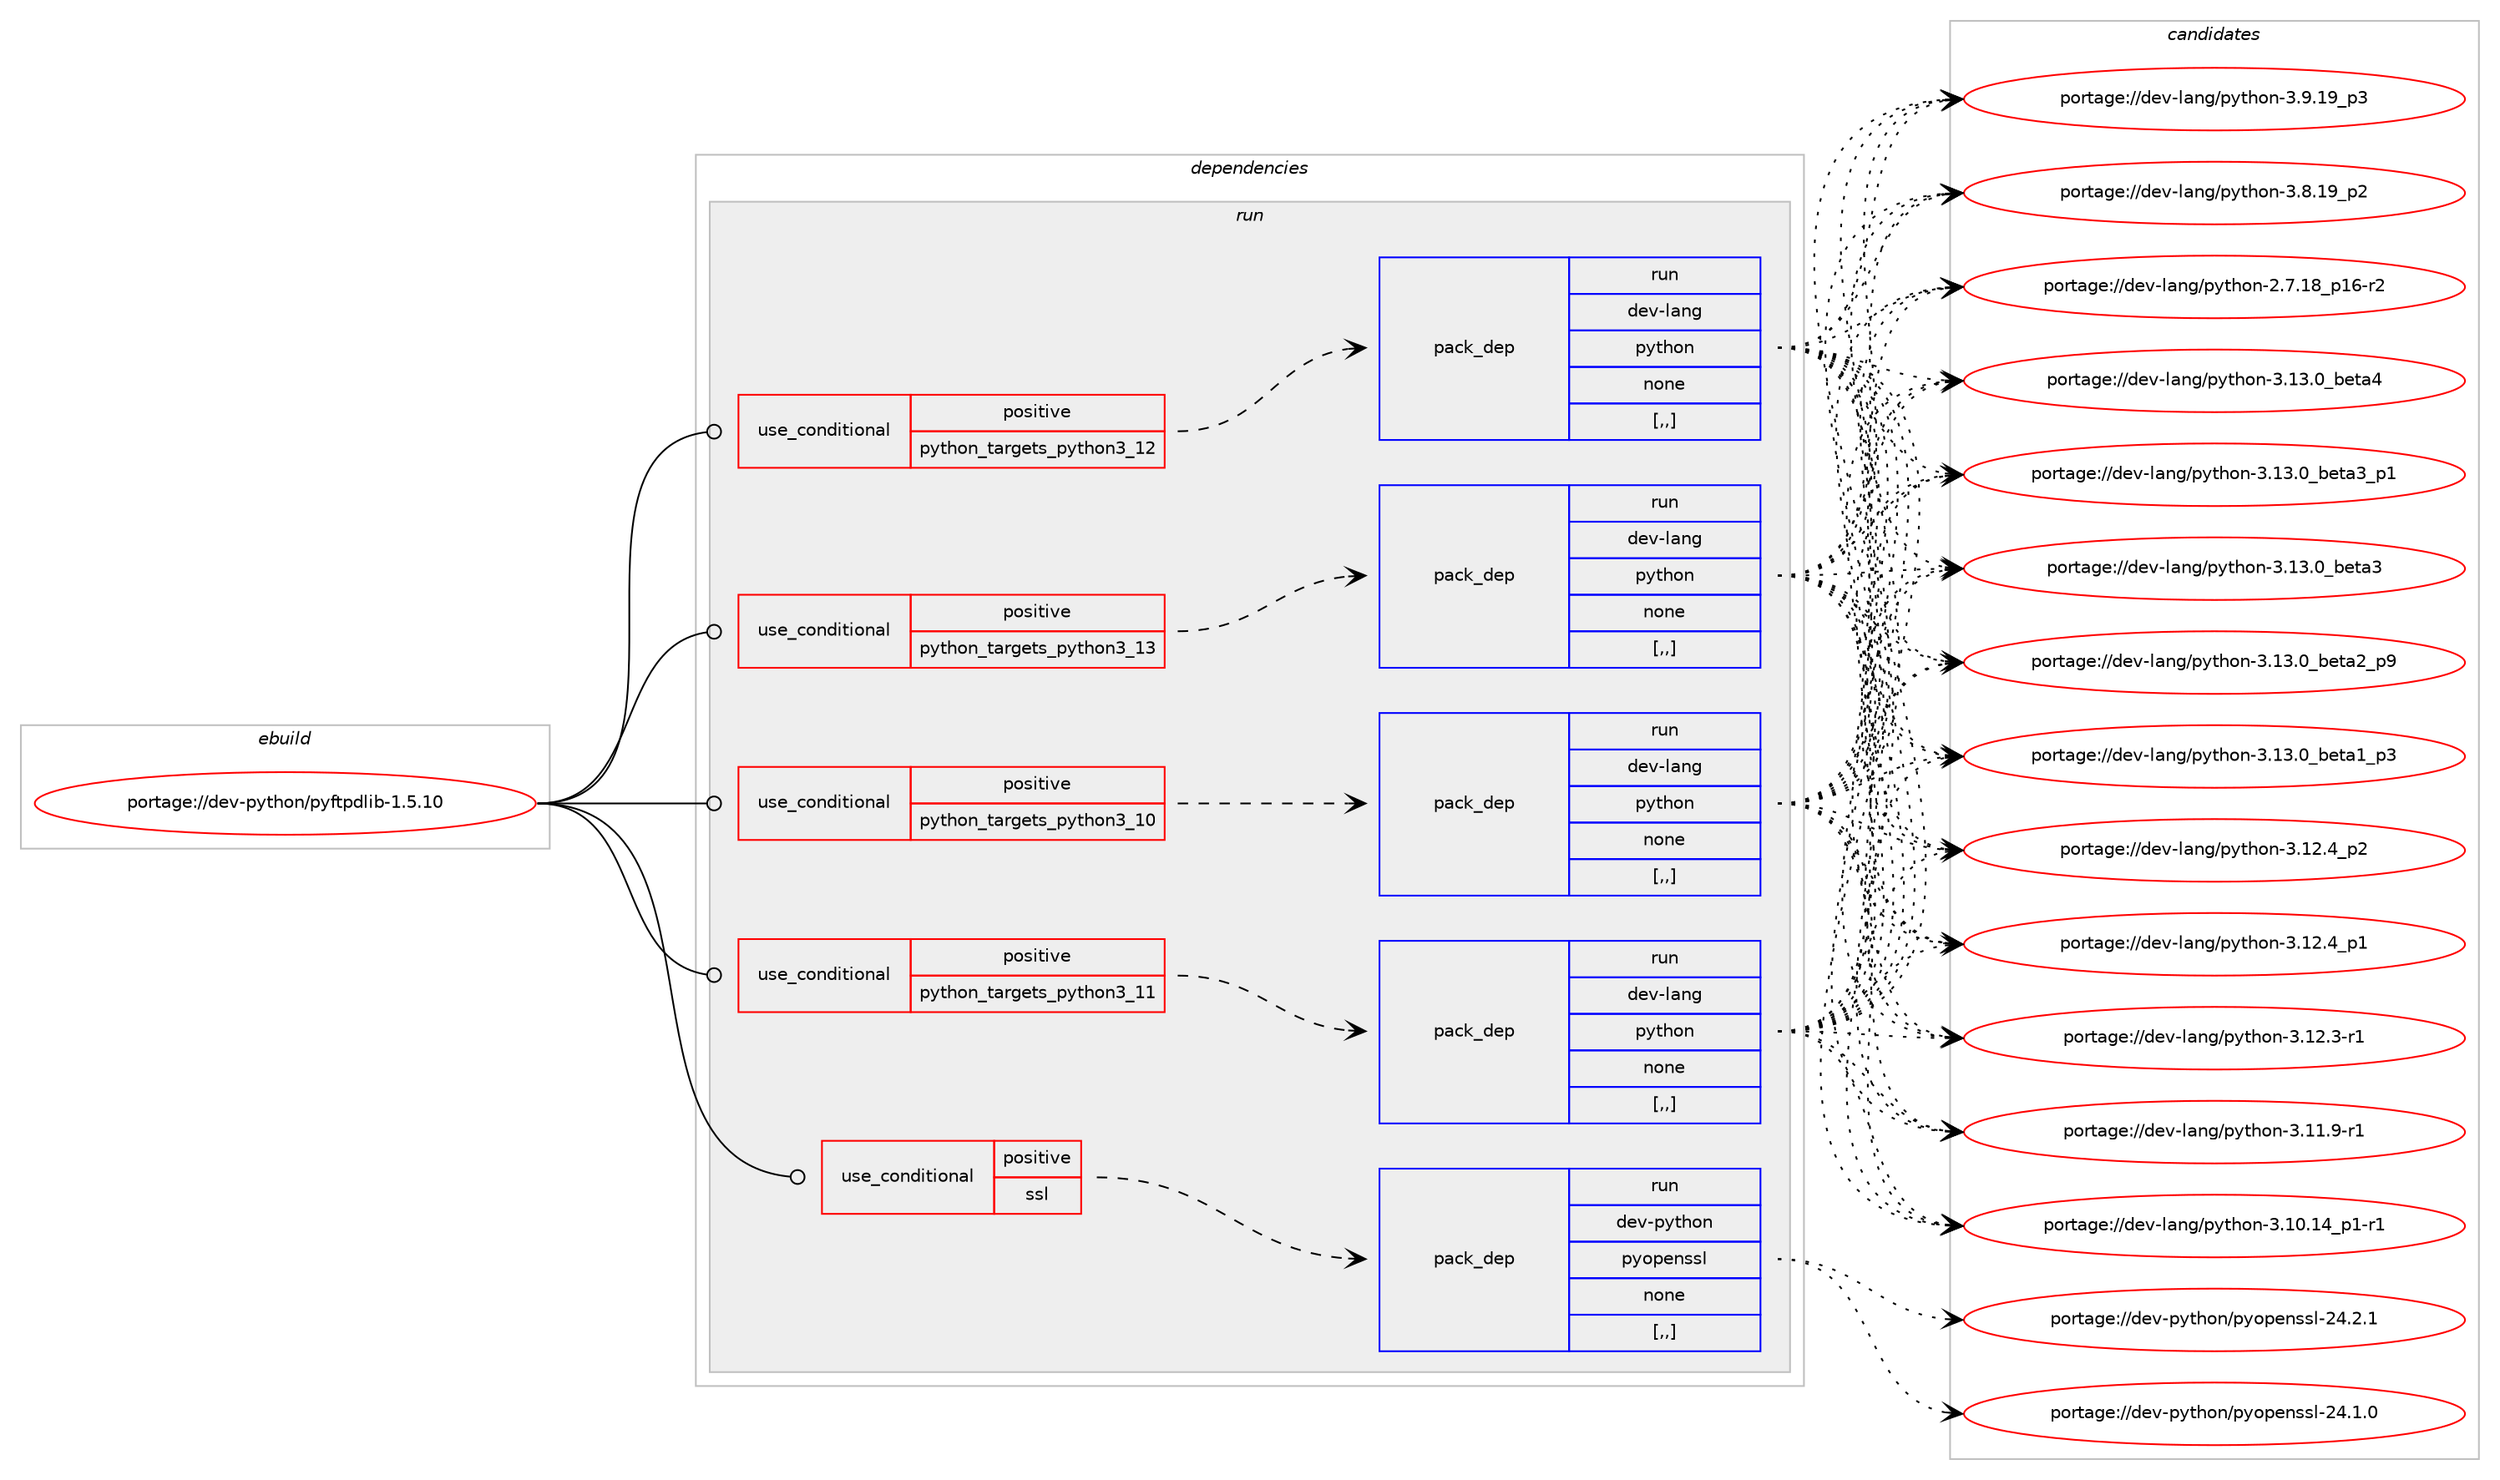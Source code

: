 digraph prolog {

# *************
# Graph options
# *************

newrank=true;
concentrate=true;
compound=true;
graph [rankdir=LR,fontname=Helvetica,fontsize=10,ranksep=1.5];#, ranksep=2.5, nodesep=0.2];
edge  [arrowhead=vee];
node  [fontname=Helvetica,fontsize=10];

# **********
# The ebuild
# **********

subgraph cluster_leftcol {
color=gray;
label=<<i>ebuild</i>>;
id [label="portage://dev-python/pyftpdlib-1.5.10", color=red, width=4, href="../dev-python/pyftpdlib-1.5.10.svg"];
}

# ****************
# The dependencies
# ****************

subgraph cluster_midcol {
color=gray;
label=<<i>dependencies</i>>;
subgraph cluster_compile {
fillcolor="#eeeeee";
style=filled;
label=<<i>compile</i>>;
}
subgraph cluster_compileandrun {
fillcolor="#eeeeee";
style=filled;
label=<<i>compile and run</i>>;
}
subgraph cluster_run {
fillcolor="#eeeeee";
style=filled;
label=<<i>run</i>>;
subgraph cond37232 {
dependency157424 [label=<<TABLE BORDER="0" CELLBORDER="1" CELLSPACING="0" CELLPADDING="4"><TR><TD ROWSPAN="3" CELLPADDING="10">use_conditional</TD></TR><TR><TD>positive</TD></TR><TR><TD>python_targets_python3_10</TD></TR></TABLE>>, shape=none, color=red];
subgraph pack118937 {
dependency157425 [label=<<TABLE BORDER="0" CELLBORDER="1" CELLSPACING="0" CELLPADDING="4" WIDTH="220"><TR><TD ROWSPAN="6" CELLPADDING="30">pack_dep</TD></TR><TR><TD WIDTH="110">run</TD></TR><TR><TD>dev-lang</TD></TR><TR><TD>python</TD></TR><TR><TD>none</TD></TR><TR><TD>[,,]</TD></TR></TABLE>>, shape=none, color=blue];
}
dependency157424:e -> dependency157425:w [weight=20,style="dashed",arrowhead="vee"];
}
id:e -> dependency157424:w [weight=20,style="solid",arrowhead="odot"];
subgraph cond37233 {
dependency157426 [label=<<TABLE BORDER="0" CELLBORDER="1" CELLSPACING="0" CELLPADDING="4"><TR><TD ROWSPAN="3" CELLPADDING="10">use_conditional</TD></TR><TR><TD>positive</TD></TR><TR><TD>python_targets_python3_11</TD></TR></TABLE>>, shape=none, color=red];
subgraph pack118938 {
dependency157427 [label=<<TABLE BORDER="0" CELLBORDER="1" CELLSPACING="0" CELLPADDING="4" WIDTH="220"><TR><TD ROWSPAN="6" CELLPADDING="30">pack_dep</TD></TR><TR><TD WIDTH="110">run</TD></TR><TR><TD>dev-lang</TD></TR><TR><TD>python</TD></TR><TR><TD>none</TD></TR><TR><TD>[,,]</TD></TR></TABLE>>, shape=none, color=blue];
}
dependency157426:e -> dependency157427:w [weight=20,style="dashed",arrowhead="vee"];
}
id:e -> dependency157426:w [weight=20,style="solid",arrowhead="odot"];
subgraph cond37234 {
dependency157428 [label=<<TABLE BORDER="0" CELLBORDER="1" CELLSPACING="0" CELLPADDING="4"><TR><TD ROWSPAN="3" CELLPADDING="10">use_conditional</TD></TR><TR><TD>positive</TD></TR><TR><TD>python_targets_python3_12</TD></TR></TABLE>>, shape=none, color=red];
subgraph pack118939 {
dependency157429 [label=<<TABLE BORDER="0" CELLBORDER="1" CELLSPACING="0" CELLPADDING="4" WIDTH="220"><TR><TD ROWSPAN="6" CELLPADDING="30">pack_dep</TD></TR><TR><TD WIDTH="110">run</TD></TR><TR><TD>dev-lang</TD></TR><TR><TD>python</TD></TR><TR><TD>none</TD></TR><TR><TD>[,,]</TD></TR></TABLE>>, shape=none, color=blue];
}
dependency157428:e -> dependency157429:w [weight=20,style="dashed",arrowhead="vee"];
}
id:e -> dependency157428:w [weight=20,style="solid",arrowhead="odot"];
subgraph cond37235 {
dependency157430 [label=<<TABLE BORDER="0" CELLBORDER="1" CELLSPACING="0" CELLPADDING="4"><TR><TD ROWSPAN="3" CELLPADDING="10">use_conditional</TD></TR><TR><TD>positive</TD></TR><TR><TD>python_targets_python3_13</TD></TR></TABLE>>, shape=none, color=red];
subgraph pack118940 {
dependency157431 [label=<<TABLE BORDER="0" CELLBORDER="1" CELLSPACING="0" CELLPADDING="4" WIDTH="220"><TR><TD ROWSPAN="6" CELLPADDING="30">pack_dep</TD></TR><TR><TD WIDTH="110">run</TD></TR><TR><TD>dev-lang</TD></TR><TR><TD>python</TD></TR><TR><TD>none</TD></TR><TR><TD>[,,]</TD></TR></TABLE>>, shape=none, color=blue];
}
dependency157430:e -> dependency157431:w [weight=20,style="dashed",arrowhead="vee"];
}
id:e -> dependency157430:w [weight=20,style="solid",arrowhead="odot"];
subgraph cond37236 {
dependency157432 [label=<<TABLE BORDER="0" CELLBORDER="1" CELLSPACING="0" CELLPADDING="4"><TR><TD ROWSPAN="3" CELLPADDING="10">use_conditional</TD></TR><TR><TD>positive</TD></TR><TR><TD>ssl</TD></TR></TABLE>>, shape=none, color=red];
subgraph pack118941 {
dependency157433 [label=<<TABLE BORDER="0" CELLBORDER="1" CELLSPACING="0" CELLPADDING="4" WIDTH="220"><TR><TD ROWSPAN="6" CELLPADDING="30">pack_dep</TD></TR><TR><TD WIDTH="110">run</TD></TR><TR><TD>dev-python</TD></TR><TR><TD>pyopenssl</TD></TR><TR><TD>none</TD></TR><TR><TD>[,,]</TD></TR></TABLE>>, shape=none, color=blue];
}
dependency157432:e -> dependency157433:w [weight=20,style="dashed",arrowhead="vee"];
}
id:e -> dependency157432:w [weight=20,style="solid",arrowhead="odot"];
}
}

# **************
# The candidates
# **************

subgraph cluster_choices {
rank=same;
color=gray;
label=<<i>candidates</i>>;

subgraph choice118937 {
color=black;
nodesep=1;
choice1001011184510897110103471121211161041111104551464951464895981011169752 [label="portage://dev-lang/python-3.13.0_beta4", color=red, width=4,href="../dev-lang/python-3.13.0_beta4.svg"];
choice10010111845108971101034711212111610411111045514649514648959810111697519511249 [label="portage://dev-lang/python-3.13.0_beta3_p1", color=red, width=4,href="../dev-lang/python-3.13.0_beta3_p1.svg"];
choice1001011184510897110103471121211161041111104551464951464895981011169751 [label="portage://dev-lang/python-3.13.0_beta3", color=red, width=4,href="../dev-lang/python-3.13.0_beta3.svg"];
choice10010111845108971101034711212111610411111045514649514648959810111697509511257 [label="portage://dev-lang/python-3.13.0_beta2_p9", color=red, width=4,href="../dev-lang/python-3.13.0_beta2_p9.svg"];
choice10010111845108971101034711212111610411111045514649514648959810111697499511251 [label="portage://dev-lang/python-3.13.0_beta1_p3", color=red, width=4,href="../dev-lang/python-3.13.0_beta1_p3.svg"];
choice100101118451089711010347112121116104111110455146495046529511250 [label="portage://dev-lang/python-3.12.4_p2", color=red, width=4,href="../dev-lang/python-3.12.4_p2.svg"];
choice100101118451089711010347112121116104111110455146495046529511249 [label="portage://dev-lang/python-3.12.4_p1", color=red, width=4,href="../dev-lang/python-3.12.4_p1.svg"];
choice100101118451089711010347112121116104111110455146495046514511449 [label="portage://dev-lang/python-3.12.3-r1", color=red, width=4,href="../dev-lang/python-3.12.3-r1.svg"];
choice100101118451089711010347112121116104111110455146494946574511449 [label="portage://dev-lang/python-3.11.9-r1", color=red, width=4,href="../dev-lang/python-3.11.9-r1.svg"];
choice100101118451089711010347112121116104111110455146494846495295112494511449 [label="portage://dev-lang/python-3.10.14_p1-r1", color=red, width=4,href="../dev-lang/python-3.10.14_p1-r1.svg"];
choice100101118451089711010347112121116104111110455146574649579511251 [label="portage://dev-lang/python-3.9.19_p3", color=red, width=4,href="../dev-lang/python-3.9.19_p3.svg"];
choice100101118451089711010347112121116104111110455146564649579511250 [label="portage://dev-lang/python-3.8.19_p2", color=red, width=4,href="../dev-lang/python-3.8.19_p2.svg"];
choice100101118451089711010347112121116104111110455046554649569511249544511450 [label="portage://dev-lang/python-2.7.18_p16-r2", color=red, width=4,href="../dev-lang/python-2.7.18_p16-r2.svg"];
dependency157425:e -> choice1001011184510897110103471121211161041111104551464951464895981011169752:w [style=dotted,weight="100"];
dependency157425:e -> choice10010111845108971101034711212111610411111045514649514648959810111697519511249:w [style=dotted,weight="100"];
dependency157425:e -> choice1001011184510897110103471121211161041111104551464951464895981011169751:w [style=dotted,weight="100"];
dependency157425:e -> choice10010111845108971101034711212111610411111045514649514648959810111697509511257:w [style=dotted,weight="100"];
dependency157425:e -> choice10010111845108971101034711212111610411111045514649514648959810111697499511251:w [style=dotted,weight="100"];
dependency157425:e -> choice100101118451089711010347112121116104111110455146495046529511250:w [style=dotted,weight="100"];
dependency157425:e -> choice100101118451089711010347112121116104111110455146495046529511249:w [style=dotted,weight="100"];
dependency157425:e -> choice100101118451089711010347112121116104111110455146495046514511449:w [style=dotted,weight="100"];
dependency157425:e -> choice100101118451089711010347112121116104111110455146494946574511449:w [style=dotted,weight="100"];
dependency157425:e -> choice100101118451089711010347112121116104111110455146494846495295112494511449:w [style=dotted,weight="100"];
dependency157425:e -> choice100101118451089711010347112121116104111110455146574649579511251:w [style=dotted,weight="100"];
dependency157425:e -> choice100101118451089711010347112121116104111110455146564649579511250:w [style=dotted,weight="100"];
dependency157425:e -> choice100101118451089711010347112121116104111110455046554649569511249544511450:w [style=dotted,weight="100"];
}
subgraph choice118938 {
color=black;
nodesep=1;
choice1001011184510897110103471121211161041111104551464951464895981011169752 [label="portage://dev-lang/python-3.13.0_beta4", color=red, width=4,href="../dev-lang/python-3.13.0_beta4.svg"];
choice10010111845108971101034711212111610411111045514649514648959810111697519511249 [label="portage://dev-lang/python-3.13.0_beta3_p1", color=red, width=4,href="../dev-lang/python-3.13.0_beta3_p1.svg"];
choice1001011184510897110103471121211161041111104551464951464895981011169751 [label="portage://dev-lang/python-3.13.0_beta3", color=red, width=4,href="../dev-lang/python-3.13.0_beta3.svg"];
choice10010111845108971101034711212111610411111045514649514648959810111697509511257 [label="portage://dev-lang/python-3.13.0_beta2_p9", color=red, width=4,href="../dev-lang/python-3.13.0_beta2_p9.svg"];
choice10010111845108971101034711212111610411111045514649514648959810111697499511251 [label="portage://dev-lang/python-3.13.0_beta1_p3", color=red, width=4,href="../dev-lang/python-3.13.0_beta1_p3.svg"];
choice100101118451089711010347112121116104111110455146495046529511250 [label="portage://dev-lang/python-3.12.4_p2", color=red, width=4,href="../dev-lang/python-3.12.4_p2.svg"];
choice100101118451089711010347112121116104111110455146495046529511249 [label="portage://dev-lang/python-3.12.4_p1", color=red, width=4,href="../dev-lang/python-3.12.4_p1.svg"];
choice100101118451089711010347112121116104111110455146495046514511449 [label="portage://dev-lang/python-3.12.3-r1", color=red, width=4,href="../dev-lang/python-3.12.3-r1.svg"];
choice100101118451089711010347112121116104111110455146494946574511449 [label="portage://dev-lang/python-3.11.9-r1", color=red, width=4,href="../dev-lang/python-3.11.9-r1.svg"];
choice100101118451089711010347112121116104111110455146494846495295112494511449 [label="portage://dev-lang/python-3.10.14_p1-r1", color=red, width=4,href="../dev-lang/python-3.10.14_p1-r1.svg"];
choice100101118451089711010347112121116104111110455146574649579511251 [label="portage://dev-lang/python-3.9.19_p3", color=red, width=4,href="../dev-lang/python-3.9.19_p3.svg"];
choice100101118451089711010347112121116104111110455146564649579511250 [label="portage://dev-lang/python-3.8.19_p2", color=red, width=4,href="../dev-lang/python-3.8.19_p2.svg"];
choice100101118451089711010347112121116104111110455046554649569511249544511450 [label="portage://dev-lang/python-2.7.18_p16-r2", color=red, width=4,href="../dev-lang/python-2.7.18_p16-r2.svg"];
dependency157427:e -> choice1001011184510897110103471121211161041111104551464951464895981011169752:w [style=dotted,weight="100"];
dependency157427:e -> choice10010111845108971101034711212111610411111045514649514648959810111697519511249:w [style=dotted,weight="100"];
dependency157427:e -> choice1001011184510897110103471121211161041111104551464951464895981011169751:w [style=dotted,weight="100"];
dependency157427:e -> choice10010111845108971101034711212111610411111045514649514648959810111697509511257:w [style=dotted,weight="100"];
dependency157427:e -> choice10010111845108971101034711212111610411111045514649514648959810111697499511251:w [style=dotted,weight="100"];
dependency157427:e -> choice100101118451089711010347112121116104111110455146495046529511250:w [style=dotted,weight="100"];
dependency157427:e -> choice100101118451089711010347112121116104111110455146495046529511249:w [style=dotted,weight="100"];
dependency157427:e -> choice100101118451089711010347112121116104111110455146495046514511449:w [style=dotted,weight="100"];
dependency157427:e -> choice100101118451089711010347112121116104111110455146494946574511449:w [style=dotted,weight="100"];
dependency157427:e -> choice100101118451089711010347112121116104111110455146494846495295112494511449:w [style=dotted,weight="100"];
dependency157427:e -> choice100101118451089711010347112121116104111110455146574649579511251:w [style=dotted,weight="100"];
dependency157427:e -> choice100101118451089711010347112121116104111110455146564649579511250:w [style=dotted,weight="100"];
dependency157427:e -> choice100101118451089711010347112121116104111110455046554649569511249544511450:w [style=dotted,weight="100"];
}
subgraph choice118939 {
color=black;
nodesep=1;
choice1001011184510897110103471121211161041111104551464951464895981011169752 [label="portage://dev-lang/python-3.13.0_beta4", color=red, width=4,href="../dev-lang/python-3.13.0_beta4.svg"];
choice10010111845108971101034711212111610411111045514649514648959810111697519511249 [label="portage://dev-lang/python-3.13.0_beta3_p1", color=red, width=4,href="../dev-lang/python-3.13.0_beta3_p1.svg"];
choice1001011184510897110103471121211161041111104551464951464895981011169751 [label="portage://dev-lang/python-3.13.0_beta3", color=red, width=4,href="../dev-lang/python-3.13.0_beta3.svg"];
choice10010111845108971101034711212111610411111045514649514648959810111697509511257 [label="portage://dev-lang/python-3.13.0_beta2_p9", color=red, width=4,href="../dev-lang/python-3.13.0_beta2_p9.svg"];
choice10010111845108971101034711212111610411111045514649514648959810111697499511251 [label="portage://dev-lang/python-3.13.0_beta1_p3", color=red, width=4,href="../dev-lang/python-3.13.0_beta1_p3.svg"];
choice100101118451089711010347112121116104111110455146495046529511250 [label="portage://dev-lang/python-3.12.4_p2", color=red, width=4,href="../dev-lang/python-3.12.4_p2.svg"];
choice100101118451089711010347112121116104111110455146495046529511249 [label="portage://dev-lang/python-3.12.4_p1", color=red, width=4,href="../dev-lang/python-3.12.4_p1.svg"];
choice100101118451089711010347112121116104111110455146495046514511449 [label="portage://dev-lang/python-3.12.3-r1", color=red, width=4,href="../dev-lang/python-3.12.3-r1.svg"];
choice100101118451089711010347112121116104111110455146494946574511449 [label="portage://dev-lang/python-3.11.9-r1", color=red, width=4,href="../dev-lang/python-3.11.9-r1.svg"];
choice100101118451089711010347112121116104111110455146494846495295112494511449 [label="portage://dev-lang/python-3.10.14_p1-r1", color=red, width=4,href="../dev-lang/python-3.10.14_p1-r1.svg"];
choice100101118451089711010347112121116104111110455146574649579511251 [label="portage://dev-lang/python-3.9.19_p3", color=red, width=4,href="../dev-lang/python-3.9.19_p3.svg"];
choice100101118451089711010347112121116104111110455146564649579511250 [label="portage://dev-lang/python-3.8.19_p2", color=red, width=4,href="../dev-lang/python-3.8.19_p2.svg"];
choice100101118451089711010347112121116104111110455046554649569511249544511450 [label="portage://dev-lang/python-2.7.18_p16-r2", color=red, width=4,href="../dev-lang/python-2.7.18_p16-r2.svg"];
dependency157429:e -> choice1001011184510897110103471121211161041111104551464951464895981011169752:w [style=dotted,weight="100"];
dependency157429:e -> choice10010111845108971101034711212111610411111045514649514648959810111697519511249:w [style=dotted,weight="100"];
dependency157429:e -> choice1001011184510897110103471121211161041111104551464951464895981011169751:w [style=dotted,weight="100"];
dependency157429:e -> choice10010111845108971101034711212111610411111045514649514648959810111697509511257:w [style=dotted,weight="100"];
dependency157429:e -> choice10010111845108971101034711212111610411111045514649514648959810111697499511251:w [style=dotted,weight="100"];
dependency157429:e -> choice100101118451089711010347112121116104111110455146495046529511250:w [style=dotted,weight="100"];
dependency157429:e -> choice100101118451089711010347112121116104111110455146495046529511249:w [style=dotted,weight="100"];
dependency157429:e -> choice100101118451089711010347112121116104111110455146495046514511449:w [style=dotted,weight="100"];
dependency157429:e -> choice100101118451089711010347112121116104111110455146494946574511449:w [style=dotted,weight="100"];
dependency157429:e -> choice100101118451089711010347112121116104111110455146494846495295112494511449:w [style=dotted,weight="100"];
dependency157429:e -> choice100101118451089711010347112121116104111110455146574649579511251:w [style=dotted,weight="100"];
dependency157429:e -> choice100101118451089711010347112121116104111110455146564649579511250:w [style=dotted,weight="100"];
dependency157429:e -> choice100101118451089711010347112121116104111110455046554649569511249544511450:w [style=dotted,weight="100"];
}
subgraph choice118940 {
color=black;
nodesep=1;
choice1001011184510897110103471121211161041111104551464951464895981011169752 [label="portage://dev-lang/python-3.13.0_beta4", color=red, width=4,href="../dev-lang/python-3.13.0_beta4.svg"];
choice10010111845108971101034711212111610411111045514649514648959810111697519511249 [label="portage://dev-lang/python-3.13.0_beta3_p1", color=red, width=4,href="../dev-lang/python-3.13.0_beta3_p1.svg"];
choice1001011184510897110103471121211161041111104551464951464895981011169751 [label="portage://dev-lang/python-3.13.0_beta3", color=red, width=4,href="../dev-lang/python-3.13.0_beta3.svg"];
choice10010111845108971101034711212111610411111045514649514648959810111697509511257 [label="portage://dev-lang/python-3.13.0_beta2_p9", color=red, width=4,href="../dev-lang/python-3.13.0_beta2_p9.svg"];
choice10010111845108971101034711212111610411111045514649514648959810111697499511251 [label="portage://dev-lang/python-3.13.0_beta1_p3", color=red, width=4,href="../dev-lang/python-3.13.0_beta1_p3.svg"];
choice100101118451089711010347112121116104111110455146495046529511250 [label="portage://dev-lang/python-3.12.4_p2", color=red, width=4,href="../dev-lang/python-3.12.4_p2.svg"];
choice100101118451089711010347112121116104111110455146495046529511249 [label="portage://dev-lang/python-3.12.4_p1", color=red, width=4,href="../dev-lang/python-3.12.4_p1.svg"];
choice100101118451089711010347112121116104111110455146495046514511449 [label="portage://dev-lang/python-3.12.3-r1", color=red, width=4,href="../dev-lang/python-3.12.3-r1.svg"];
choice100101118451089711010347112121116104111110455146494946574511449 [label="portage://dev-lang/python-3.11.9-r1", color=red, width=4,href="../dev-lang/python-3.11.9-r1.svg"];
choice100101118451089711010347112121116104111110455146494846495295112494511449 [label="portage://dev-lang/python-3.10.14_p1-r1", color=red, width=4,href="../dev-lang/python-3.10.14_p1-r1.svg"];
choice100101118451089711010347112121116104111110455146574649579511251 [label="portage://dev-lang/python-3.9.19_p3", color=red, width=4,href="../dev-lang/python-3.9.19_p3.svg"];
choice100101118451089711010347112121116104111110455146564649579511250 [label="portage://dev-lang/python-3.8.19_p2", color=red, width=4,href="../dev-lang/python-3.8.19_p2.svg"];
choice100101118451089711010347112121116104111110455046554649569511249544511450 [label="portage://dev-lang/python-2.7.18_p16-r2", color=red, width=4,href="../dev-lang/python-2.7.18_p16-r2.svg"];
dependency157431:e -> choice1001011184510897110103471121211161041111104551464951464895981011169752:w [style=dotted,weight="100"];
dependency157431:e -> choice10010111845108971101034711212111610411111045514649514648959810111697519511249:w [style=dotted,weight="100"];
dependency157431:e -> choice1001011184510897110103471121211161041111104551464951464895981011169751:w [style=dotted,weight="100"];
dependency157431:e -> choice10010111845108971101034711212111610411111045514649514648959810111697509511257:w [style=dotted,weight="100"];
dependency157431:e -> choice10010111845108971101034711212111610411111045514649514648959810111697499511251:w [style=dotted,weight="100"];
dependency157431:e -> choice100101118451089711010347112121116104111110455146495046529511250:w [style=dotted,weight="100"];
dependency157431:e -> choice100101118451089711010347112121116104111110455146495046529511249:w [style=dotted,weight="100"];
dependency157431:e -> choice100101118451089711010347112121116104111110455146495046514511449:w [style=dotted,weight="100"];
dependency157431:e -> choice100101118451089711010347112121116104111110455146494946574511449:w [style=dotted,weight="100"];
dependency157431:e -> choice100101118451089711010347112121116104111110455146494846495295112494511449:w [style=dotted,weight="100"];
dependency157431:e -> choice100101118451089711010347112121116104111110455146574649579511251:w [style=dotted,weight="100"];
dependency157431:e -> choice100101118451089711010347112121116104111110455146564649579511250:w [style=dotted,weight="100"];
dependency157431:e -> choice100101118451089711010347112121116104111110455046554649569511249544511450:w [style=dotted,weight="100"];
}
subgraph choice118941 {
color=black;
nodesep=1;
choice100101118451121211161041111104711212111111210111011511510845505246504649 [label="portage://dev-python/pyopenssl-24.2.1", color=red, width=4,href="../dev-python/pyopenssl-24.2.1.svg"];
choice100101118451121211161041111104711212111111210111011511510845505246494648 [label="portage://dev-python/pyopenssl-24.1.0", color=red, width=4,href="../dev-python/pyopenssl-24.1.0.svg"];
dependency157433:e -> choice100101118451121211161041111104711212111111210111011511510845505246504649:w [style=dotted,weight="100"];
dependency157433:e -> choice100101118451121211161041111104711212111111210111011511510845505246494648:w [style=dotted,weight="100"];
}
}

}
